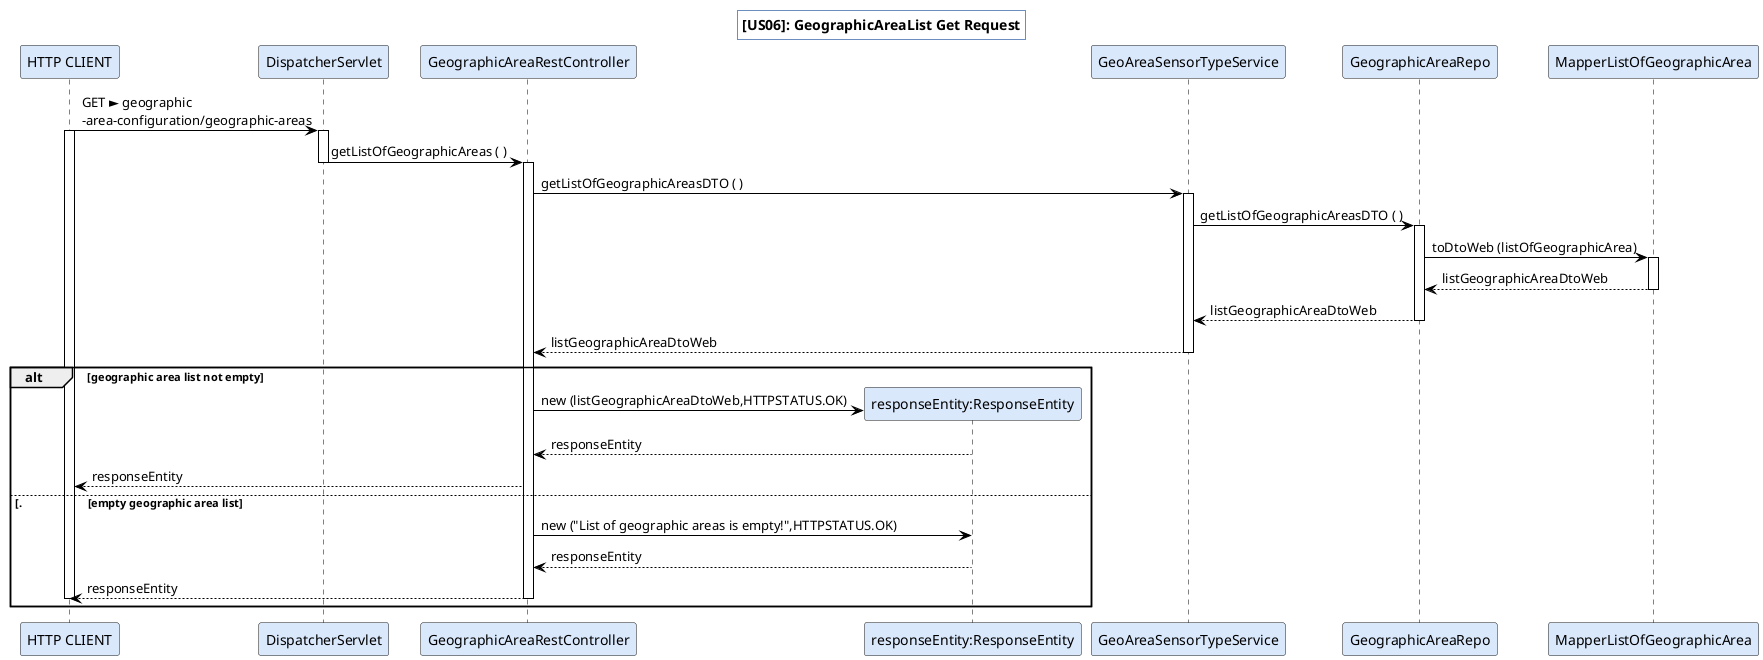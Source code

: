 @startuml
title [US06]: GeographicAreaList Get Request
participant "HTTP CLIENT" as PST #DAE8FC
participant "DispatcherServlet" as SR #DAE8FC
participant "GeographicAreaRestController" as CTRLGA #DAE8FC
participant "responseEntity:ResponseEntity" as RES #DAE8FC
participant "GeoAreaSensorTypeService" as GS #DAE8FC
participant "GeographicAreaRepo" as GAR #DAE8FC
participant "MapperListOfGeographicArea" as MAP #DAE8FC

skinparam title {
	BorderColor 6C8EBF

}

skinparam actor {
	BorderColor 6C8EBF
}

skinparam participant {
	BorderColor 6C8EBF
}

skinparam shadowing false

skinparam sequence {
	ArrowColor BLACK
	ActorBorderColor DeepSkyBlue
	LifeLineBorderColor BLACK
}


PST -> SR : GET ► geographic\n-area-configuration/geographic-areas
activate PST
activate SR

SR -> CTRLGA : getListOfGeographicAreas ( )
deactivate SR

activate CTRLGA
CTRLGA -> GS : getListOfGeographicAreasDTO ( )
activate GS

GS -> GAR : getListOfGeographicAreasDTO ( )
activate GAR


GAR -> MAP: toDtoWeb (listOfGeographicArea)
activate MAP

MAP --> GAR: listGeographicAreaDtoWeb
deactivate MAP

GS <-- GAR : listGeographicAreaDtoWeb
deactivate GAR
GS --> CTRLGA : listGeographicAreaDtoWeb
deactivate GS

alt geographic area list not empty
create RES
CTRLGA->RES: new (listGeographicAreaDtoWeb,HTTPSTATUS.OK)

RES-->CTRLGA: responseEntity

PST <-- CTRLGA : responseEntity
else .                       [empty geographic area list
CTRLGA->RES: new ("List of geographic areas is empty!",HTTPSTATUS.OK)

RES-->CTRLGA: responseEntity

PST <-- CTRLGA : responseEntity
deactivate CTRLGA
deactivate PST
end



@enduml